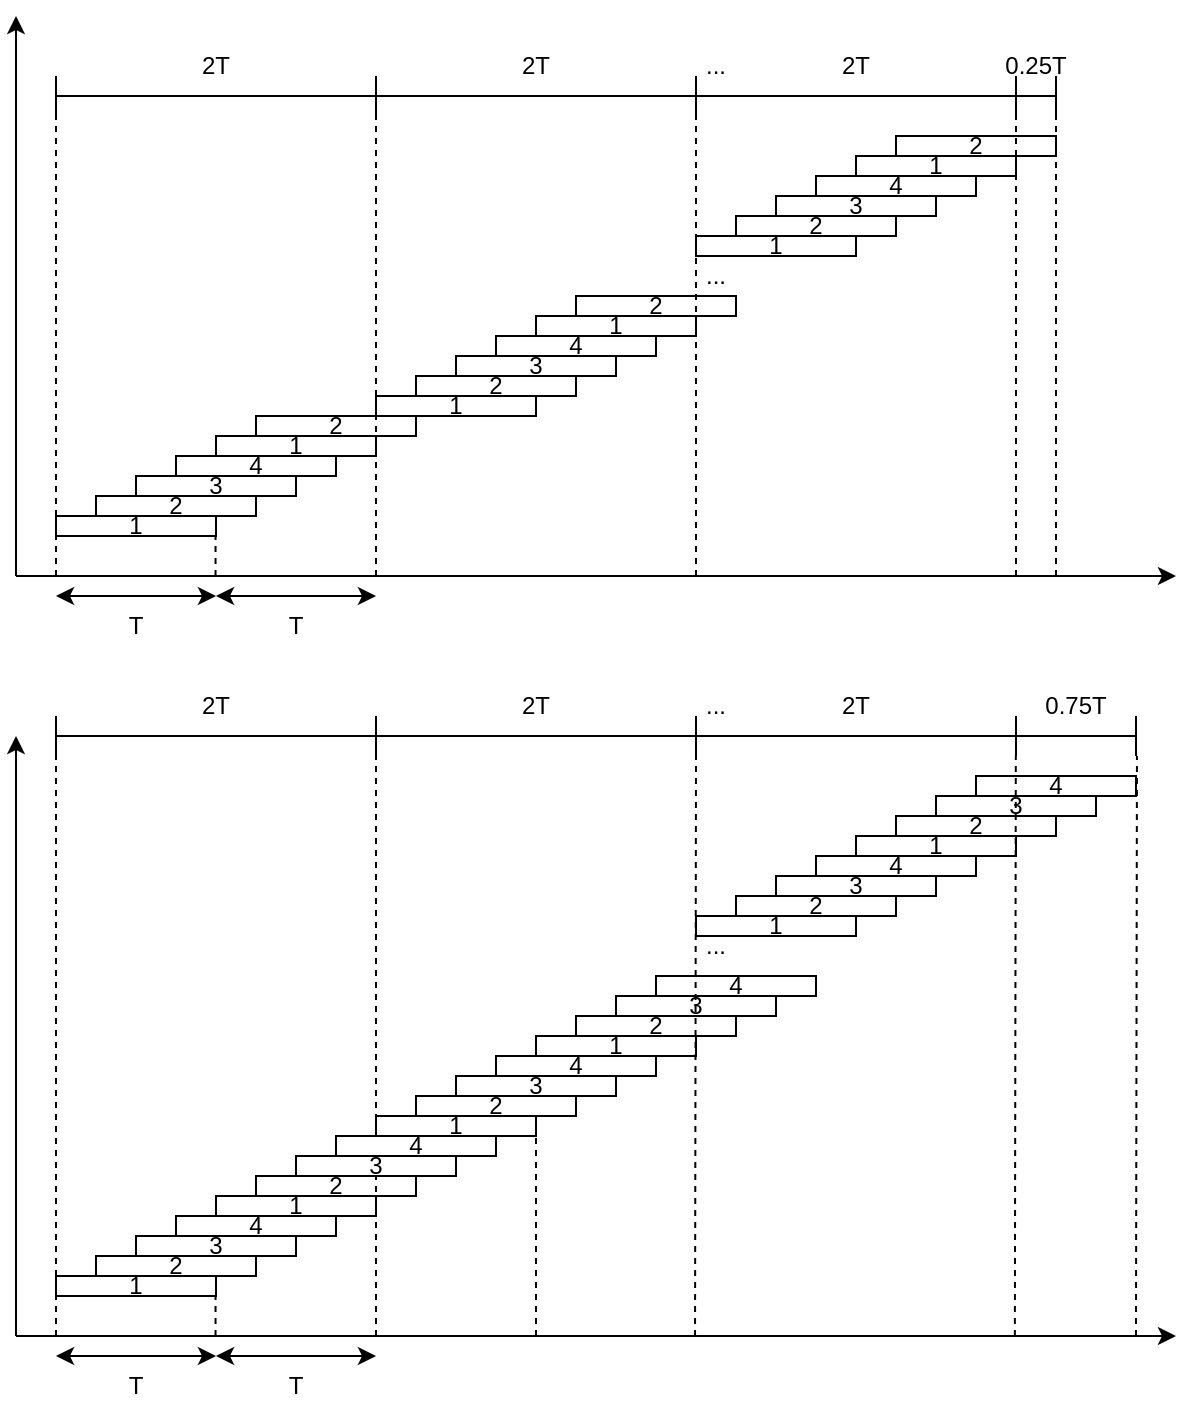 <mxfile version="20.3.0" type="device"><diagram id="1wAgB95vmFtzje4514gC" name="第 1 页"><mxGraphModel dx="1422" dy="905" grid="1" gridSize="10" guides="1" tooltips="1" connect="1" arrows="1" fold="1" page="1" pageScale="1" pageWidth="827" pageHeight="1169" math="0" shadow="0"><root><mxCell id="0"/><mxCell id="1" parent="0"/><mxCell id="C2NsYRrhXuKwfQLecFYh-1" value="" style="endArrow=classic;html=1;rounded=0;" parent="1" edge="1"><mxGeometry width="50" height="50" relative="1" as="geometry"><mxPoint x="360" y="480" as="sourcePoint"/><mxPoint x="360" y="200" as="targetPoint"/></mxGeometry></mxCell><mxCell id="C2NsYRrhXuKwfQLecFYh-2" value="" style="endArrow=classic;html=1;rounded=0;" parent="1" edge="1"><mxGeometry width="50" height="50" relative="1" as="geometry"><mxPoint x="360" y="480" as="sourcePoint"/><mxPoint x="940" y="480" as="targetPoint"/></mxGeometry></mxCell><mxCell id="C2NsYRrhXuKwfQLecFYh-4" value="1" style="rounded=0;whiteSpace=wrap;html=1;" parent="1" vertex="1"><mxGeometry x="380" y="450" width="80" height="10" as="geometry"/></mxCell><mxCell id="C2NsYRrhXuKwfQLecFYh-13" value="" style="endArrow=none;dashed=1;html=1;rounded=0;entryX=0;entryY=0.25;entryDx=0;entryDy=0;entryPerimeter=0;" parent="1" target="JzLArvLMsqirRXvlSaTm-46" edge="1"><mxGeometry width="50" height="50" relative="1" as="geometry"><mxPoint x="380" y="480" as="sourcePoint"/><mxPoint x="380" y="320" as="targetPoint"/></mxGeometry></mxCell><mxCell id="C2NsYRrhXuKwfQLecFYh-14" value="" style="endArrow=none;dashed=1;html=1;rounded=0;entryX=0;entryY=1;entryDx=0;entryDy=0;" parent="1" edge="1"><mxGeometry width="50" height="50" relative="1" as="geometry"><mxPoint x="459.77" y="480" as="sourcePoint"/><mxPoint x="459.77" y="460" as="targetPoint"/></mxGeometry></mxCell><mxCell id="C2NsYRrhXuKwfQLecFYh-20" value="2" style="rounded=0;whiteSpace=wrap;html=1;" parent="1" vertex="1"><mxGeometry x="400" y="440" width="80" height="10" as="geometry"/></mxCell><mxCell id="C2NsYRrhXuKwfQLecFYh-21" value="3" style="rounded=0;whiteSpace=wrap;html=1;" parent="1" vertex="1"><mxGeometry x="420" y="430" width="80" height="10" as="geometry"/></mxCell><mxCell id="C2NsYRrhXuKwfQLecFYh-22" value="4" style="rounded=0;whiteSpace=wrap;html=1;" parent="1" vertex="1"><mxGeometry x="440" y="420" width="80" height="10" as="geometry"/></mxCell><mxCell id="C2NsYRrhXuKwfQLecFYh-23" value="1" style="rounded=0;whiteSpace=wrap;html=1;" parent="1" vertex="1"><mxGeometry x="460" y="410" width="80" height="10" as="geometry"/></mxCell><mxCell id="C2NsYRrhXuKwfQLecFYh-30" value="&lt;font style=&quot;font-size: 12px;&quot;&gt;T&lt;/font&gt;" style="text;html=1;strokeColor=none;fillColor=none;align=center;verticalAlign=middle;whiteSpace=wrap;rounded=0;fontSize=6;" parent="1" vertex="1"><mxGeometry x="390" y="490" width="60" height="30" as="geometry"/></mxCell><mxCell id="C2NsYRrhXuKwfQLecFYh-31" value="" style="endArrow=classic;startArrow=classic;html=1;rounded=0;fontSize=6;" parent="1" edge="1"><mxGeometry width="50" height="50" relative="1" as="geometry"><mxPoint x="380" y="490" as="sourcePoint"/><mxPoint x="460" y="490" as="targetPoint"/></mxGeometry></mxCell><mxCell id="JzLArvLMsqirRXvlSaTm-1" value="2" style="rounded=0;whiteSpace=wrap;html=1;" vertex="1" parent="1"><mxGeometry x="480" y="400" width="80" height="10" as="geometry"/></mxCell><mxCell id="C2NsYRrhXuKwfQLecFYh-27" value="" style="endArrow=none;dashed=1;html=1;rounded=0;entryX=1;entryY=0;entryDx=0;entryDy=0;entryPerimeter=0;" parent="1" edge="1" target="JzLArvLMsqirRXvlSaTm-46"><mxGeometry width="50" height="50" relative="1" as="geometry"><mxPoint x="540" y="480" as="sourcePoint"/><mxPoint x="540" y="320" as="targetPoint"/></mxGeometry></mxCell><mxCell id="JzLArvLMsqirRXvlSaTm-4" value="&lt;font style=&quot;font-size: 12px;&quot;&gt;T&lt;/font&gt;" style="text;html=1;strokeColor=none;fillColor=none;align=center;verticalAlign=middle;whiteSpace=wrap;rounded=0;fontSize=6;" vertex="1" parent="1"><mxGeometry x="470" y="490" width="60" height="30" as="geometry"/></mxCell><mxCell id="JzLArvLMsqirRXvlSaTm-5" value="" style="endArrow=classic;startArrow=classic;html=1;rounded=0;fontSize=6;" edge="1" parent="1"><mxGeometry width="50" height="50" relative="1" as="geometry"><mxPoint x="460" y="490" as="sourcePoint"/><mxPoint x="540" y="490" as="targetPoint"/></mxGeometry></mxCell><mxCell id="JzLArvLMsqirRXvlSaTm-6" value="1" style="rounded=0;whiteSpace=wrap;html=1;" vertex="1" parent="1"><mxGeometry x="540" y="390" width="80" height="10" as="geometry"/></mxCell><mxCell id="JzLArvLMsqirRXvlSaTm-7" value="2" style="rounded=0;whiteSpace=wrap;html=1;" vertex="1" parent="1"><mxGeometry x="560" y="380" width="80" height="10" as="geometry"/></mxCell><mxCell id="JzLArvLMsqirRXvlSaTm-8" value="3" style="rounded=0;whiteSpace=wrap;html=1;" vertex="1" parent="1"><mxGeometry x="580" y="370" width="80" height="10" as="geometry"/></mxCell><mxCell id="JzLArvLMsqirRXvlSaTm-9" value="4" style="rounded=0;whiteSpace=wrap;html=1;" vertex="1" parent="1"><mxGeometry x="600" y="360" width="80" height="10" as="geometry"/></mxCell><mxCell id="JzLArvLMsqirRXvlSaTm-10" value="1" style="rounded=0;whiteSpace=wrap;html=1;" vertex="1" parent="1"><mxGeometry x="620" y="350" width="80" height="10" as="geometry"/></mxCell><mxCell id="JzLArvLMsqirRXvlSaTm-11" value="2" style="rounded=0;whiteSpace=wrap;html=1;" vertex="1" parent="1"><mxGeometry x="640" y="340" width="80" height="10" as="geometry"/></mxCell><mxCell id="JzLArvLMsqirRXvlSaTm-12" value="" style="endArrow=classic;html=1;rounded=0;" edge="1" parent="1"><mxGeometry width="50" height="50" relative="1" as="geometry"><mxPoint x="360" y="860" as="sourcePoint"/><mxPoint x="360" y="560" as="targetPoint"/></mxGeometry></mxCell><mxCell id="JzLArvLMsqirRXvlSaTm-13" value="" style="endArrow=classic;html=1;rounded=0;" edge="1" parent="1"><mxGeometry width="50" height="50" relative="1" as="geometry"><mxPoint x="360" y="860" as="sourcePoint"/><mxPoint x="940" y="860" as="targetPoint"/></mxGeometry></mxCell><mxCell id="JzLArvLMsqirRXvlSaTm-14" value="1" style="rounded=0;whiteSpace=wrap;html=1;" vertex="1" parent="1"><mxGeometry x="380" y="830" width="80" height="10" as="geometry"/></mxCell><mxCell id="JzLArvLMsqirRXvlSaTm-15" value="" style="endArrow=none;dashed=1;html=1;rounded=0;" edge="1" parent="1"><mxGeometry width="50" height="50" relative="1" as="geometry"><mxPoint x="380" y="860" as="sourcePoint"/><mxPoint x="380" y="570" as="targetPoint"/></mxGeometry></mxCell><mxCell id="JzLArvLMsqirRXvlSaTm-16" value="" style="endArrow=none;dashed=1;html=1;rounded=0;entryX=0;entryY=1;entryDx=0;entryDy=0;" edge="1" parent="1"><mxGeometry width="50" height="50" relative="1" as="geometry"><mxPoint x="459.77" y="860" as="sourcePoint"/><mxPoint x="459.77" y="840" as="targetPoint"/></mxGeometry></mxCell><mxCell id="JzLArvLMsqirRXvlSaTm-17" value="2" style="rounded=0;whiteSpace=wrap;html=1;" vertex="1" parent="1"><mxGeometry x="400" y="820" width="80" height="10" as="geometry"/></mxCell><mxCell id="JzLArvLMsqirRXvlSaTm-18" value="3" style="rounded=0;whiteSpace=wrap;html=1;" vertex="1" parent="1"><mxGeometry x="420" y="810" width="80" height="10" as="geometry"/></mxCell><mxCell id="JzLArvLMsqirRXvlSaTm-19" value="4" style="rounded=0;whiteSpace=wrap;html=1;" vertex="1" parent="1"><mxGeometry x="440" y="800" width="80" height="10" as="geometry"/></mxCell><mxCell id="JzLArvLMsqirRXvlSaTm-20" value="1" style="rounded=0;whiteSpace=wrap;html=1;" vertex="1" parent="1"><mxGeometry x="460" y="790" width="80" height="10" as="geometry"/></mxCell><mxCell id="JzLArvLMsqirRXvlSaTm-21" value="&lt;font style=&quot;font-size: 12px;&quot;&gt;T&lt;/font&gt;" style="text;html=1;strokeColor=none;fillColor=none;align=center;verticalAlign=middle;whiteSpace=wrap;rounded=0;fontSize=6;" vertex="1" parent="1"><mxGeometry x="390" y="870" width="60" height="30" as="geometry"/></mxCell><mxCell id="JzLArvLMsqirRXvlSaTm-22" value="" style="endArrow=classic;startArrow=classic;html=1;rounded=0;fontSize=6;" edge="1" parent="1"><mxGeometry width="50" height="50" relative="1" as="geometry"><mxPoint x="380" y="870" as="sourcePoint"/><mxPoint x="460" y="870" as="targetPoint"/></mxGeometry></mxCell><mxCell id="JzLArvLMsqirRXvlSaTm-23" value="2" style="rounded=0;whiteSpace=wrap;html=1;" vertex="1" parent="1"><mxGeometry x="480" y="780" width="80" height="10" as="geometry"/></mxCell><mxCell id="JzLArvLMsqirRXvlSaTm-24" value="" style="endArrow=none;dashed=1;html=1;rounded=0;" edge="1" parent="1"><mxGeometry width="50" height="50" relative="1" as="geometry"><mxPoint x="540" y="860" as="sourcePoint"/><mxPoint x="540" y="570" as="targetPoint"/></mxGeometry></mxCell><mxCell id="JzLArvLMsqirRXvlSaTm-25" value="&lt;font style=&quot;font-size: 12px;&quot;&gt;T&lt;/font&gt;" style="text;html=1;strokeColor=none;fillColor=none;align=center;verticalAlign=middle;whiteSpace=wrap;rounded=0;fontSize=6;" vertex="1" parent="1"><mxGeometry x="470" y="870" width="60" height="30" as="geometry"/></mxCell><mxCell id="JzLArvLMsqirRXvlSaTm-26" value="" style="endArrow=classic;startArrow=classic;html=1;rounded=0;fontSize=6;" edge="1" parent="1"><mxGeometry width="50" height="50" relative="1" as="geometry"><mxPoint x="460" y="870" as="sourcePoint"/><mxPoint x="540" y="870" as="targetPoint"/></mxGeometry></mxCell><mxCell id="JzLArvLMsqirRXvlSaTm-33" value="3" style="rounded=0;whiteSpace=wrap;html=1;" vertex="1" parent="1"><mxGeometry x="500" y="770" width="80" height="10" as="geometry"/></mxCell><mxCell id="JzLArvLMsqirRXvlSaTm-34" value="4" style="rounded=0;whiteSpace=wrap;html=1;" vertex="1" parent="1"><mxGeometry x="520" y="760" width="80" height="10" as="geometry"/></mxCell><mxCell id="JzLArvLMsqirRXvlSaTm-35" value="1" style="rounded=0;whiteSpace=wrap;html=1;" vertex="1" parent="1"><mxGeometry x="540" y="750" width="80" height="10" as="geometry"/></mxCell><mxCell id="JzLArvLMsqirRXvlSaTm-36" value="2" style="rounded=0;whiteSpace=wrap;html=1;" vertex="1" parent="1"><mxGeometry x="560" y="740" width="80" height="10" as="geometry"/></mxCell><mxCell id="JzLArvLMsqirRXvlSaTm-37" value="3" style="rounded=0;whiteSpace=wrap;html=1;" vertex="1" parent="1"><mxGeometry x="580" y="730" width="80" height="10" as="geometry"/></mxCell><mxCell id="JzLArvLMsqirRXvlSaTm-38" value="4" style="rounded=0;whiteSpace=wrap;html=1;" vertex="1" parent="1"><mxGeometry x="600" y="720" width="80" height="10" as="geometry"/></mxCell><mxCell id="JzLArvLMsqirRXvlSaTm-39" value="1" style="rounded=0;whiteSpace=wrap;html=1;" vertex="1" parent="1"><mxGeometry x="620" y="710" width="80" height="10" as="geometry"/></mxCell><mxCell id="JzLArvLMsqirRXvlSaTm-40" value="2" style="rounded=0;whiteSpace=wrap;html=1;" vertex="1" parent="1"><mxGeometry x="640" y="700" width="80" height="10" as="geometry"/></mxCell><mxCell id="JzLArvLMsqirRXvlSaTm-41" value="3" style="rounded=0;whiteSpace=wrap;html=1;" vertex="1" parent="1"><mxGeometry x="660" y="690" width="80" height="10" as="geometry"/></mxCell><mxCell id="JzLArvLMsqirRXvlSaTm-42" value="4" style="rounded=0;whiteSpace=wrap;html=1;" vertex="1" parent="1"><mxGeometry x="680" y="680" width="80" height="10" as="geometry"/></mxCell><mxCell id="JzLArvLMsqirRXvlSaTm-43" value="" style="endArrow=none;dashed=1;html=1;rounded=0;" edge="1" parent="1"><mxGeometry width="50" height="50" relative="1" as="geometry"><mxPoint x="699.52" y="860" as="sourcePoint"/><mxPoint x="700" y="570" as="targetPoint"/></mxGeometry></mxCell><mxCell id="JzLArvLMsqirRXvlSaTm-44" value="" style="endArrow=none;dashed=1;html=1;rounded=0;" edge="1" parent="1"><mxGeometry width="50" height="50" relative="1" as="geometry"><mxPoint x="620" y="860" as="sourcePoint"/><mxPoint x="620" y="760" as="targetPoint"/></mxGeometry></mxCell><mxCell id="JzLArvLMsqirRXvlSaTm-45" value="" style="endArrow=none;dashed=1;html=1;rounded=0;" edge="1" parent="1"><mxGeometry width="50" height="50" relative="1" as="geometry"><mxPoint x="700" y="480" as="sourcePoint"/><mxPoint x="700" y="230" as="targetPoint"/></mxGeometry></mxCell><mxCell id="JzLArvLMsqirRXvlSaTm-46" value="" style="shape=crossbar;whiteSpace=wrap;html=1;rounded=1;" vertex="1" parent="1"><mxGeometry x="380" y="230" width="160" height="20" as="geometry"/></mxCell><mxCell id="JzLArvLMsqirRXvlSaTm-47" value="2T" style="text;html=1;strokeColor=none;fillColor=none;align=center;verticalAlign=middle;whiteSpace=wrap;rounded=0;" vertex="1" parent="1"><mxGeometry x="430" y="210" width="60" height="30" as="geometry"/></mxCell><mxCell id="JzLArvLMsqirRXvlSaTm-48" value="1" style="rounded=0;whiteSpace=wrap;html=1;" vertex="1" parent="1"><mxGeometry x="700" y="310" width="80" height="10" as="geometry"/></mxCell><mxCell id="JzLArvLMsqirRXvlSaTm-49" value="2" style="rounded=0;whiteSpace=wrap;html=1;" vertex="1" parent="1"><mxGeometry x="720" y="300" width="80" height="10" as="geometry"/></mxCell><mxCell id="JzLArvLMsqirRXvlSaTm-50" value="3" style="rounded=0;whiteSpace=wrap;html=1;" vertex="1" parent="1"><mxGeometry x="740" y="290" width="80" height="10" as="geometry"/></mxCell><mxCell id="JzLArvLMsqirRXvlSaTm-51" value="4" style="rounded=0;whiteSpace=wrap;html=1;" vertex="1" parent="1"><mxGeometry x="760" y="280" width="80" height="10" as="geometry"/></mxCell><mxCell id="JzLArvLMsqirRXvlSaTm-52" value="1" style="rounded=0;whiteSpace=wrap;html=1;" vertex="1" parent="1"><mxGeometry x="780" y="270" width="80" height="10" as="geometry"/></mxCell><mxCell id="JzLArvLMsqirRXvlSaTm-53" value="2" style="rounded=0;whiteSpace=wrap;html=1;" vertex="1" parent="1"><mxGeometry x="800" y="260" width="80" height="10" as="geometry"/></mxCell><mxCell id="JzLArvLMsqirRXvlSaTm-54" value="..." style="text;html=1;strokeColor=none;fillColor=none;align=center;verticalAlign=middle;whiteSpace=wrap;rounded=0;" vertex="1" parent="1"><mxGeometry x="680" y="315" width="60" height="30" as="geometry"/></mxCell><mxCell id="JzLArvLMsqirRXvlSaTm-55" value="" style="endArrow=none;dashed=1;html=1;rounded=0;" edge="1" parent="1"><mxGeometry width="50" height="50" relative="1" as="geometry"><mxPoint x="860" y="480" as="sourcePoint"/><mxPoint x="860" y="230" as="targetPoint"/></mxGeometry></mxCell><mxCell id="JzLArvLMsqirRXvlSaTm-58" value="" style="shape=crossbar;whiteSpace=wrap;html=1;rounded=1;" vertex="1" parent="1"><mxGeometry x="540" y="230" width="160" height="20" as="geometry"/></mxCell><mxCell id="JzLArvLMsqirRXvlSaTm-59" value="2T" style="text;html=1;strokeColor=none;fillColor=none;align=center;verticalAlign=middle;whiteSpace=wrap;rounded=0;" vertex="1" parent="1"><mxGeometry x="590" y="210" width="60" height="30" as="geometry"/></mxCell><mxCell id="JzLArvLMsqirRXvlSaTm-60" value="" style="shape=crossbar;whiteSpace=wrap;html=1;rounded=1;" vertex="1" parent="1"><mxGeometry x="700" y="230" width="160" height="20" as="geometry"/></mxCell><mxCell id="JzLArvLMsqirRXvlSaTm-61" value="2T" style="text;html=1;strokeColor=none;fillColor=none;align=center;verticalAlign=middle;whiteSpace=wrap;rounded=0;" vertex="1" parent="1"><mxGeometry x="750" y="210" width="60" height="30" as="geometry"/></mxCell><mxCell id="JzLArvLMsqirRXvlSaTm-62" value="..." style="text;html=1;strokeColor=none;fillColor=none;align=center;verticalAlign=middle;whiteSpace=wrap;rounded=0;" vertex="1" parent="1"><mxGeometry x="680" y="210" width="60" height="30" as="geometry"/></mxCell><mxCell id="JzLArvLMsqirRXvlSaTm-63" value="" style="endArrow=none;dashed=1;html=1;rounded=0;" edge="1" parent="1"><mxGeometry width="50" height="50" relative="1" as="geometry"><mxPoint x="880" y="480" as="sourcePoint"/><mxPoint x="880" y="230" as="targetPoint"/></mxGeometry></mxCell><mxCell id="JzLArvLMsqirRXvlSaTm-64" value="" style="shape=crossbar;whiteSpace=wrap;html=1;rounded=1;" vertex="1" parent="1"><mxGeometry x="860" y="230" width="20" height="20" as="geometry"/></mxCell><mxCell id="JzLArvLMsqirRXvlSaTm-65" value="0.25T" style="text;html=1;strokeColor=none;fillColor=none;align=center;verticalAlign=middle;whiteSpace=wrap;rounded=0;" vertex="1" parent="1"><mxGeometry x="840" y="210" width="60" height="30" as="geometry"/></mxCell><mxCell id="JzLArvLMsqirRXvlSaTm-66" value="1" style="rounded=0;whiteSpace=wrap;html=1;" vertex="1" parent="1"><mxGeometry x="700" y="650" width="80" height="10" as="geometry"/></mxCell><mxCell id="JzLArvLMsqirRXvlSaTm-67" value="2" style="rounded=0;whiteSpace=wrap;html=1;" vertex="1" parent="1"><mxGeometry x="720" y="640" width="80" height="10" as="geometry"/></mxCell><mxCell id="JzLArvLMsqirRXvlSaTm-68" value="3" style="rounded=0;whiteSpace=wrap;html=1;" vertex="1" parent="1"><mxGeometry x="740" y="630" width="80" height="10" as="geometry"/></mxCell><mxCell id="JzLArvLMsqirRXvlSaTm-69" value="4" style="rounded=0;whiteSpace=wrap;html=1;" vertex="1" parent="1"><mxGeometry x="760" y="620" width="80" height="10" as="geometry"/></mxCell><mxCell id="JzLArvLMsqirRXvlSaTm-70" value="1" style="rounded=0;whiteSpace=wrap;html=1;" vertex="1" parent="1"><mxGeometry x="780" y="610" width="80" height="10" as="geometry"/></mxCell><mxCell id="JzLArvLMsqirRXvlSaTm-71" value="2" style="rounded=0;whiteSpace=wrap;html=1;" vertex="1" parent="1"><mxGeometry x="800" y="600" width="80" height="10" as="geometry"/></mxCell><mxCell id="JzLArvLMsqirRXvlSaTm-72" value="3" style="rounded=0;whiteSpace=wrap;html=1;" vertex="1" parent="1"><mxGeometry x="820" y="590" width="80" height="10" as="geometry"/></mxCell><mxCell id="JzLArvLMsqirRXvlSaTm-73" value="4" style="rounded=0;whiteSpace=wrap;html=1;" vertex="1" parent="1"><mxGeometry x="840" y="580" width="80" height="10" as="geometry"/></mxCell><mxCell id="JzLArvLMsqirRXvlSaTm-74" value="..." style="text;html=1;strokeColor=none;fillColor=none;align=center;verticalAlign=middle;whiteSpace=wrap;rounded=0;" vertex="1" parent="1"><mxGeometry x="680" y="650" width="60" height="30" as="geometry"/></mxCell><mxCell id="JzLArvLMsqirRXvlSaTm-75" value="" style="endArrow=none;dashed=1;html=1;rounded=0;" edge="1" parent="1"><mxGeometry width="50" height="50" relative="1" as="geometry"><mxPoint x="859.43" y="860" as="sourcePoint"/><mxPoint x="859.91" y="570" as="targetPoint"/></mxGeometry></mxCell><mxCell id="JzLArvLMsqirRXvlSaTm-76" value="" style="endArrow=none;dashed=1;html=1;rounded=0;" edge="1" parent="1"><mxGeometry width="50" height="50" relative="1" as="geometry"><mxPoint x="920.0" y="860" as="sourcePoint"/><mxPoint x="920.48" y="570" as="targetPoint"/></mxGeometry></mxCell><mxCell id="JzLArvLMsqirRXvlSaTm-84" value="" style="shape=crossbar;whiteSpace=wrap;html=1;rounded=1;" vertex="1" parent="1"><mxGeometry x="380" y="550" width="160" height="20" as="geometry"/></mxCell><mxCell id="JzLArvLMsqirRXvlSaTm-85" value="2T" style="text;html=1;strokeColor=none;fillColor=none;align=center;verticalAlign=middle;whiteSpace=wrap;rounded=0;" vertex="1" parent="1"><mxGeometry x="430" y="530" width="60" height="30" as="geometry"/></mxCell><mxCell id="JzLArvLMsqirRXvlSaTm-86" value="" style="shape=crossbar;whiteSpace=wrap;html=1;rounded=1;" vertex="1" parent="1"><mxGeometry x="540" y="550" width="160" height="20" as="geometry"/></mxCell><mxCell id="JzLArvLMsqirRXvlSaTm-87" value="2T" style="text;html=1;strokeColor=none;fillColor=none;align=center;verticalAlign=middle;whiteSpace=wrap;rounded=0;" vertex="1" parent="1"><mxGeometry x="590" y="530" width="60" height="30" as="geometry"/></mxCell><mxCell id="JzLArvLMsqirRXvlSaTm-88" value="" style="shape=crossbar;whiteSpace=wrap;html=1;rounded=1;" vertex="1" parent="1"><mxGeometry x="700" y="550" width="160" height="20" as="geometry"/></mxCell><mxCell id="JzLArvLMsqirRXvlSaTm-89" value="2T" style="text;html=1;strokeColor=none;fillColor=none;align=center;verticalAlign=middle;whiteSpace=wrap;rounded=0;" vertex="1" parent="1"><mxGeometry x="750" y="530" width="60" height="30" as="geometry"/></mxCell><mxCell id="JzLArvLMsqirRXvlSaTm-90" value="..." style="text;html=1;strokeColor=none;fillColor=none;align=center;verticalAlign=middle;whiteSpace=wrap;rounded=0;" vertex="1" parent="1"><mxGeometry x="680" y="530" width="60" height="30" as="geometry"/></mxCell><mxCell id="JzLArvLMsqirRXvlSaTm-91" value="" style="shape=crossbar;whiteSpace=wrap;html=1;rounded=1;" vertex="1" parent="1"><mxGeometry x="860" y="550" width="60" height="20" as="geometry"/></mxCell><mxCell id="JzLArvLMsqirRXvlSaTm-92" value="0.75T" style="text;html=1;strokeColor=none;fillColor=none;align=center;verticalAlign=middle;whiteSpace=wrap;rounded=0;" vertex="1" parent="1"><mxGeometry x="860" y="530" width="60" height="30" as="geometry"/></mxCell></root></mxGraphModel></diagram></mxfile>